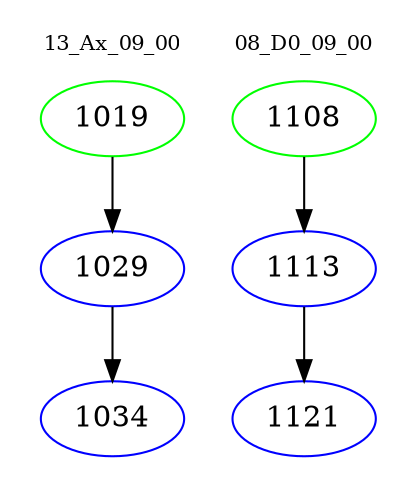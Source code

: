 digraph{
subgraph cluster_0 {
color = white
label = "13_Ax_09_00";
fontsize=10;
T0_1019 [label="1019", color="green"]
T0_1019 -> T0_1029 [color="black"]
T0_1029 [label="1029", color="blue"]
T0_1029 -> T0_1034 [color="black"]
T0_1034 [label="1034", color="blue"]
}
subgraph cluster_1 {
color = white
label = "08_D0_09_00";
fontsize=10;
T1_1108 [label="1108", color="green"]
T1_1108 -> T1_1113 [color="black"]
T1_1113 [label="1113", color="blue"]
T1_1113 -> T1_1121 [color="black"]
T1_1121 [label="1121", color="blue"]
}
}
